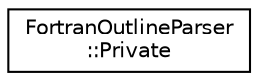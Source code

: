 digraph "Graphical Class Hierarchy"
{
 // LATEX_PDF_SIZE
  edge [fontname="Helvetica",fontsize="10",labelfontname="Helvetica",labelfontsize="10"];
  node [fontname="Helvetica",fontsize="10",shape=record];
  rankdir="LR";
  Node0 [label="FortranOutlineParser\l::Private",height=0.2,width=0.4,color="black", fillcolor="white", style="filled",URL="$structFortranOutlineParser_1_1Private.html",tooltip=" "];
}
